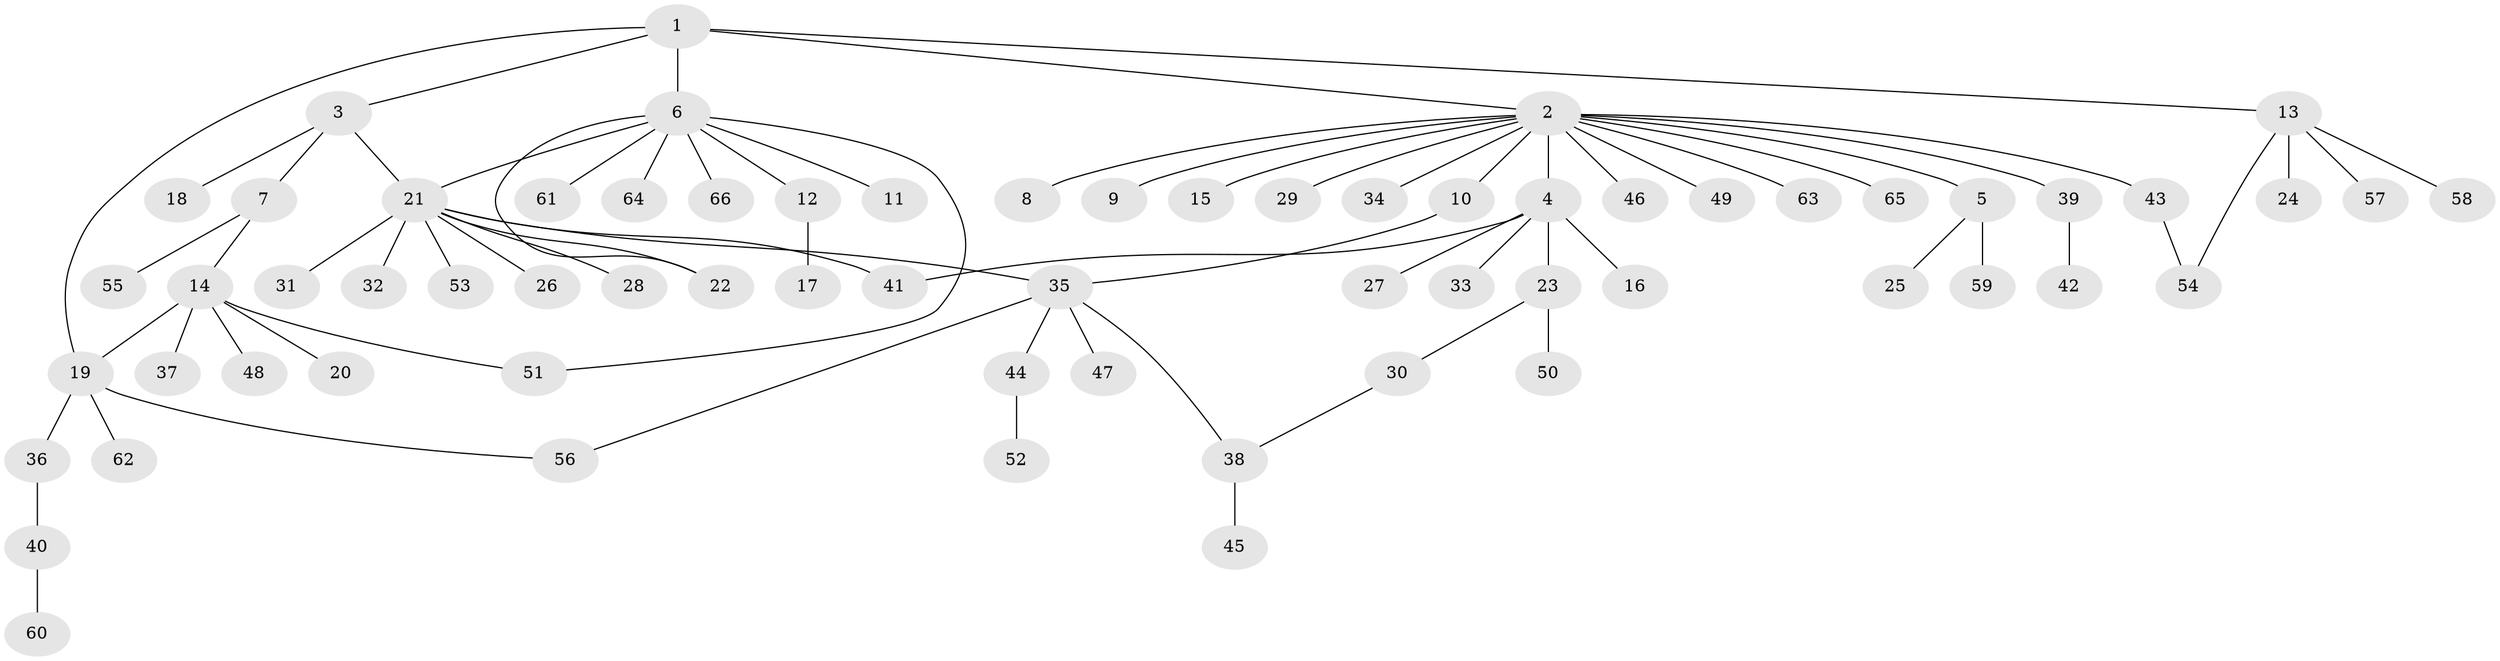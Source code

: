 // Generated by graph-tools (version 1.1) at 2025/35/03/09/25 02:35:52]
// undirected, 66 vertices, 74 edges
graph export_dot {
graph [start="1"]
  node [color=gray90,style=filled];
  1;
  2;
  3;
  4;
  5;
  6;
  7;
  8;
  9;
  10;
  11;
  12;
  13;
  14;
  15;
  16;
  17;
  18;
  19;
  20;
  21;
  22;
  23;
  24;
  25;
  26;
  27;
  28;
  29;
  30;
  31;
  32;
  33;
  34;
  35;
  36;
  37;
  38;
  39;
  40;
  41;
  42;
  43;
  44;
  45;
  46;
  47;
  48;
  49;
  50;
  51;
  52;
  53;
  54;
  55;
  56;
  57;
  58;
  59;
  60;
  61;
  62;
  63;
  64;
  65;
  66;
  1 -- 2;
  1 -- 3;
  1 -- 6;
  1 -- 13;
  1 -- 19;
  2 -- 4;
  2 -- 5;
  2 -- 8;
  2 -- 9;
  2 -- 10;
  2 -- 15;
  2 -- 29;
  2 -- 34;
  2 -- 39;
  2 -- 43;
  2 -- 46;
  2 -- 49;
  2 -- 63;
  2 -- 65;
  3 -- 7;
  3 -- 18;
  3 -- 21;
  4 -- 16;
  4 -- 23;
  4 -- 27;
  4 -- 33;
  4 -- 41;
  5 -- 25;
  5 -- 59;
  6 -- 11;
  6 -- 12;
  6 -- 21;
  6 -- 22;
  6 -- 51;
  6 -- 61;
  6 -- 64;
  6 -- 66;
  7 -- 14;
  7 -- 55;
  10 -- 35;
  12 -- 17;
  13 -- 24;
  13 -- 54;
  13 -- 57;
  13 -- 58;
  14 -- 19;
  14 -- 20;
  14 -- 37;
  14 -- 48;
  14 -- 51;
  19 -- 36;
  19 -- 56;
  19 -- 62;
  21 -- 22;
  21 -- 26;
  21 -- 28;
  21 -- 31;
  21 -- 32;
  21 -- 35;
  21 -- 41;
  21 -- 53;
  23 -- 30;
  23 -- 50;
  30 -- 38;
  35 -- 38;
  35 -- 44;
  35 -- 47;
  35 -- 56;
  36 -- 40;
  38 -- 45;
  39 -- 42;
  40 -- 60;
  43 -- 54;
  44 -- 52;
}
